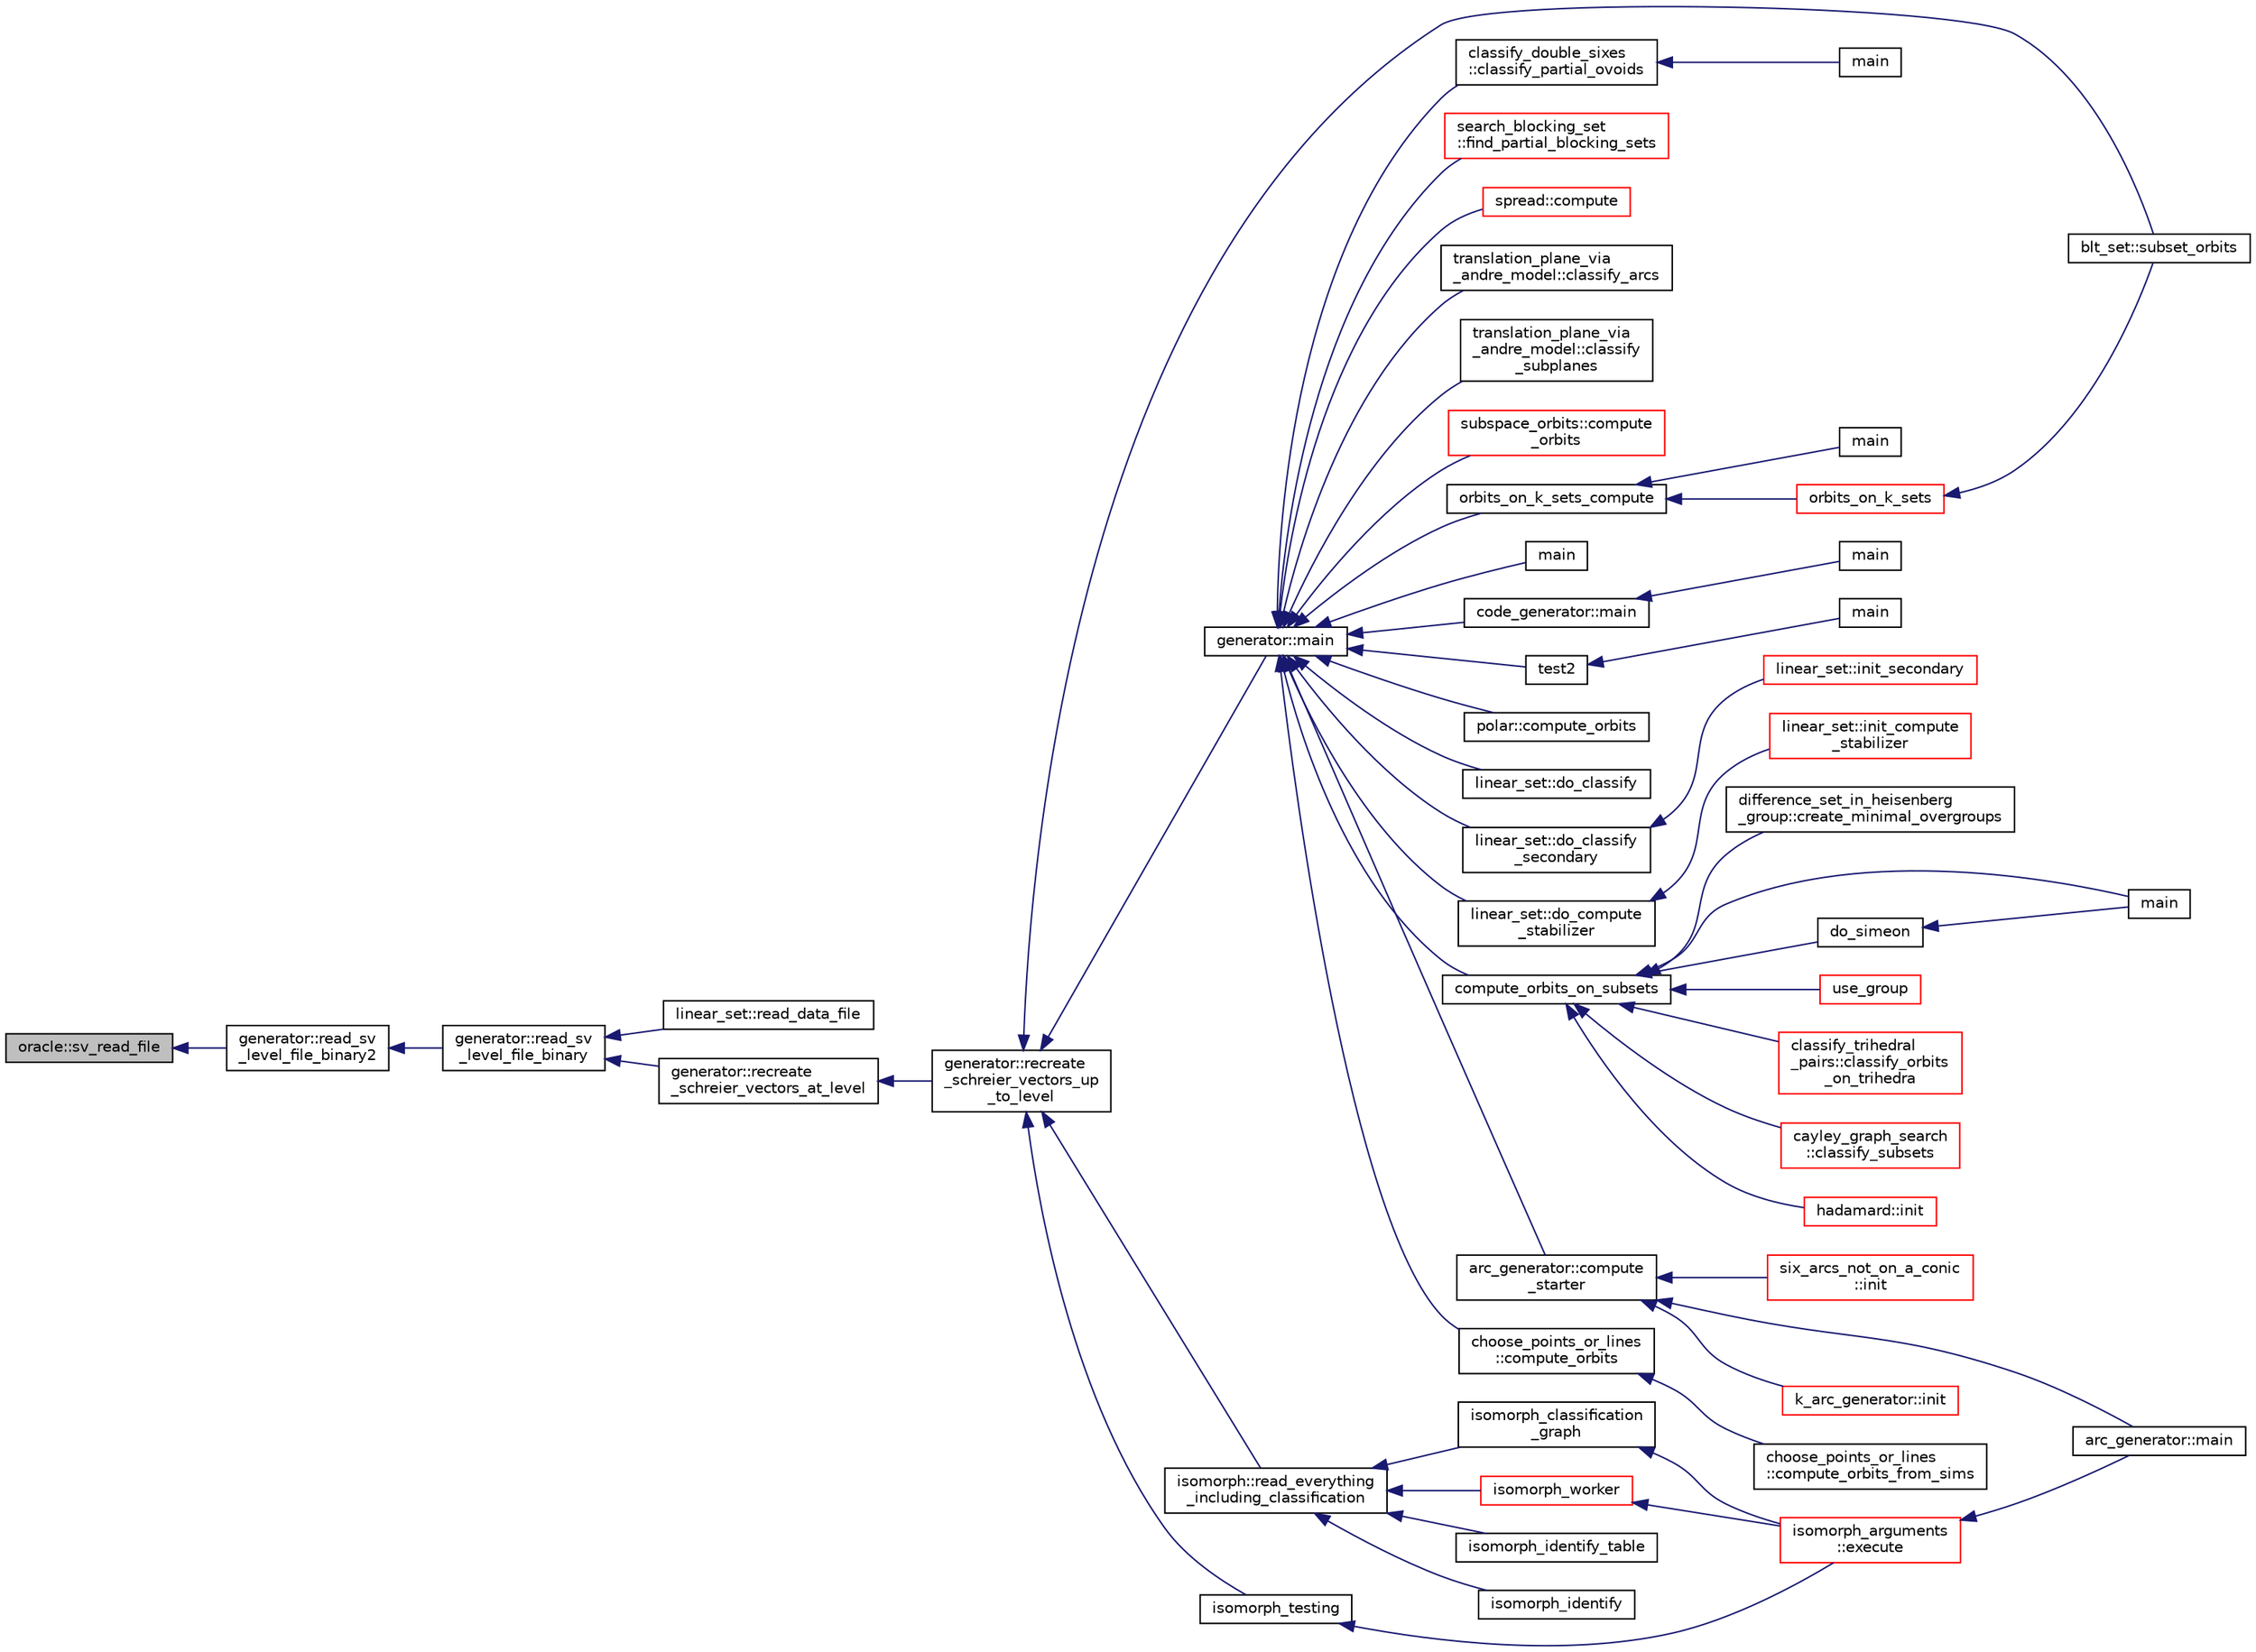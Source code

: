 digraph "oracle::sv_read_file"
{
  edge [fontname="Helvetica",fontsize="10",labelfontname="Helvetica",labelfontsize="10"];
  node [fontname="Helvetica",fontsize="10",shape=record];
  rankdir="LR";
  Node9697 [label="oracle::sv_read_file",height=0.2,width=0.4,color="black", fillcolor="grey75", style="filled", fontcolor="black"];
  Node9697 -> Node9698 [dir="back",color="midnightblue",fontsize="10",style="solid",fontname="Helvetica"];
  Node9698 [label="generator::read_sv\l_level_file_binary2",height=0.2,width=0.4,color="black", fillcolor="white", style="filled",URL="$d7/d73/classgenerator.html#acbe231c7d624d77eb2bf870bd3829c23"];
  Node9698 -> Node9699 [dir="back",color="midnightblue",fontsize="10",style="solid",fontname="Helvetica"];
  Node9699 [label="generator::read_sv\l_level_file_binary",height=0.2,width=0.4,color="black", fillcolor="white", style="filled",URL="$d7/d73/classgenerator.html#a8c1bb7a84af4d06942b7f94409d15f06"];
  Node9699 -> Node9700 [dir="back",color="midnightblue",fontsize="10",style="solid",fontname="Helvetica"];
  Node9700 [label="linear_set::read_data_file",height=0.2,width=0.4,color="black", fillcolor="white", style="filled",URL="$dd/d86/classlinear__set.html#a9a5cd28cc81be7ee41002b2e3114c2cb"];
  Node9699 -> Node9701 [dir="back",color="midnightblue",fontsize="10",style="solid",fontname="Helvetica"];
  Node9701 [label="generator::recreate\l_schreier_vectors_at_level",height=0.2,width=0.4,color="black", fillcolor="white", style="filled",URL="$d7/d73/classgenerator.html#a7d190e196e7c9721c4135f40f01d922f"];
  Node9701 -> Node9702 [dir="back",color="midnightblue",fontsize="10",style="solid",fontname="Helvetica"];
  Node9702 [label="generator::recreate\l_schreier_vectors_up\l_to_level",height=0.2,width=0.4,color="black", fillcolor="white", style="filled",URL="$d7/d73/classgenerator.html#a2ca7599e91bb012d41153aec95f081f7"];
  Node9702 -> Node9703 [dir="back",color="midnightblue",fontsize="10",style="solid",fontname="Helvetica"];
  Node9703 [label="blt_set::subset_orbits",height=0.2,width=0.4,color="black", fillcolor="white", style="filled",URL="$d1/d3d/classblt__set.html#af8f79fc4346244acfa0e2c2d23c36993"];
  Node9702 -> Node9704 [dir="back",color="midnightblue",fontsize="10",style="solid",fontname="Helvetica"];
  Node9704 [label="generator::main",height=0.2,width=0.4,color="black", fillcolor="white", style="filled",URL="$d7/d73/classgenerator.html#a01abff8e9f231bf0d82e2e8e0061f242"];
  Node9704 -> Node9705 [dir="back",color="midnightblue",fontsize="10",style="solid",fontname="Helvetica"];
  Node9705 [label="main",height=0.2,width=0.4,color="black", fillcolor="white", style="filled",URL="$d2/d11/codes_8h.html#a217dbf8b442f20279ea00b898af96f52"];
  Node9704 -> Node9706 [dir="back",color="midnightblue",fontsize="10",style="solid",fontname="Helvetica"];
  Node9706 [label="code_generator::main",height=0.2,width=0.4,color="black", fillcolor="white", style="filled",URL="$db/d37/classcode__generator.html#ab3cf3a306e4032c2b471ac95321c599f"];
  Node9706 -> Node9707 [dir="back",color="midnightblue",fontsize="10",style="solid",fontname="Helvetica"];
  Node9707 [label="main",height=0.2,width=0.4,color="black", fillcolor="white", style="filled",URL="$d4/d4f/codes_8_c.html#a217dbf8b442f20279ea00b898af96f52"];
  Node9704 -> Node9708 [dir="back",color="midnightblue",fontsize="10",style="solid",fontname="Helvetica"];
  Node9708 [label="test2",height=0.2,width=0.4,color="black", fillcolor="white", style="filled",URL="$d9/db0/factor__space_8_c.html#a39d73a812e5fd8f1bc111e948368cb10"];
  Node9708 -> Node9709 [dir="back",color="midnightblue",fontsize="10",style="solid",fontname="Helvetica"];
  Node9709 [label="main",height=0.2,width=0.4,color="black", fillcolor="white", style="filled",URL="$d9/db0/factor__space_8_c.html#a3c04138a5bfe5d72780bb7e82a18e627"];
  Node9704 -> Node9710 [dir="back",color="midnightblue",fontsize="10",style="solid",fontname="Helvetica"];
  Node9710 [label="polar::compute_orbits",height=0.2,width=0.4,color="black", fillcolor="white", style="filled",URL="$da/d1c/classpolar.html#ac4c3c4f95d14c74ff4a3ec3f3479a1da"];
  Node9704 -> Node9711 [dir="back",color="midnightblue",fontsize="10",style="solid",fontname="Helvetica"];
  Node9711 [label="linear_set::do_classify",height=0.2,width=0.4,color="black", fillcolor="white", style="filled",URL="$dd/d86/classlinear__set.html#a3eb2dbce7fa8b71901dfc12f288ddd0c"];
  Node9704 -> Node9712 [dir="back",color="midnightblue",fontsize="10",style="solid",fontname="Helvetica"];
  Node9712 [label="linear_set::do_classify\l_secondary",height=0.2,width=0.4,color="black", fillcolor="white", style="filled",URL="$dd/d86/classlinear__set.html#a47eb7f9995f3343abd3bdfbf9a9a9162"];
  Node9712 -> Node9713 [dir="back",color="midnightblue",fontsize="10",style="solid",fontname="Helvetica"];
  Node9713 [label="linear_set::init_secondary",height=0.2,width=0.4,color="red", fillcolor="white", style="filled",URL="$dd/d86/classlinear__set.html#a7bf8cd7805559b5762921687a7c1ed97"];
  Node9704 -> Node9715 [dir="back",color="midnightblue",fontsize="10",style="solid",fontname="Helvetica"];
  Node9715 [label="linear_set::do_compute\l_stabilizer",height=0.2,width=0.4,color="black", fillcolor="white", style="filled",URL="$dd/d86/classlinear__set.html#ae8f58ded28fb5370f4459cca42b7463b"];
  Node9715 -> Node9716 [dir="back",color="midnightblue",fontsize="10",style="solid",fontname="Helvetica"];
  Node9716 [label="linear_set::init_compute\l_stabilizer",height=0.2,width=0.4,color="red", fillcolor="white", style="filled",URL="$dd/d86/classlinear__set.html#a0cc3eaec1896fdc977b62e94623b055b"];
  Node9704 -> Node9718 [dir="back",color="midnightblue",fontsize="10",style="solid",fontname="Helvetica"];
  Node9718 [label="compute_orbits_on_subsets",height=0.2,width=0.4,color="black", fillcolor="white", style="filled",URL="$d3/d35/snakes__and__ladders__global_8_c.html#af33697aede0480110b1227f727252637"];
  Node9718 -> Node9719 [dir="back",color="midnightblue",fontsize="10",style="solid",fontname="Helvetica"];
  Node9719 [label="cayley_graph_search\l::classify_subsets",height=0.2,width=0.4,color="red", fillcolor="white", style="filled",URL="$de/dae/classcayley__graph__search.html#a4cf8a90752e018a281481ac80ad52c4b"];
  Node9718 -> Node9722 [dir="back",color="midnightblue",fontsize="10",style="solid",fontname="Helvetica"];
  Node9722 [label="hadamard::init",height=0.2,width=0.4,color="red", fillcolor="white", style="filled",URL="$d7/dbb/classhadamard.html#a16af359850b8bdd0d2a73e260d496c33"];
  Node9718 -> Node9724 [dir="back",color="midnightblue",fontsize="10",style="solid",fontname="Helvetica"];
  Node9724 [label="difference_set_in_heisenberg\l_group::create_minimal_overgroups",height=0.2,width=0.4,color="black", fillcolor="white", style="filled",URL="$de/d8a/classdifference__set__in__heisenberg__group.html#a9bde5ad5da3ebaebf98fbfd3e8110b79"];
  Node9718 -> Node9725 [dir="back",color="midnightblue",fontsize="10",style="solid",fontname="Helvetica"];
  Node9725 [label="main",height=0.2,width=0.4,color="black", fillcolor="white", style="filled",URL="$d5/d13/simeon_8_c.html#ae66f6b31b5ad750f1fe042a706a4e3d4"];
  Node9718 -> Node9726 [dir="back",color="midnightblue",fontsize="10",style="solid",fontname="Helvetica"];
  Node9726 [label="do_simeon",height=0.2,width=0.4,color="black", fillcolor="white", style="filled",URL="$d5/d13/simeon_8_c.html#a36cf3f9cb484fa44da7a7dfcbe9385d0"];
  Node9726 -> Node9725 [dir="back",color="midnightblue",fontsize="10",style="solid",fontname="Helvetica"];
  Node9718 -> Node9727 [dir="back",color="midnightblue",fontsize="10",style="solid",fontname="Helvetica"];
  Node9727 [label="use_group",height=0.2,width=0.4,color="red", fillcolor="white", style="filled",URL="$d9/d9f/all__cliques_8_c.html#aba62531e97173264c39afe2c7857af31"];
  Node9718 -> Node9729 [dir="back",color="midnightblue",fontsize="10",style="solid",fontname="Helvetica"];
  Node9729 [label="classify_trihedral\l_pairs::classify_orbits\l_on_trihedra",height=0.2,width=0.4,color="red", fillcolor="white", style="filled",URL="$d1/d21/classclassify__trihedral__pairs.html#a99625621bfba4bb65b3d60304b306539"];
  Node9704 -> Node9736 [dir="back",color="midnightblue",fontsize="10",style="solid",fontname="Helvetica"];
  Node9736 [label="orbits_on_k_sets_compute",height=0.2,width=0.4,color="black", fillcolor="white", style="filled",URL="$d3/d35/snakes__and__ladders__global_8_c.html#a96743526b15703539d544499276aaa71"];
  Node9736 -> Node9737 [dir="back",color="midnightblue",fontsize="10",style="solid",fontname="Helvetica"];
  Node9737 [label="main",height=0.2,width=0.4,color="black", fillcolor="white", style="filled",URL="$d9/d5f/example__fano__plane_8_c.html#ae66f6b31b5ad750f1fe042a706a4e3d4"];
  Node9736 -> Node9738 [dir="back",color="midnightblue",fontsize="10",style="solid",fontname="Helvetica"];
  Node9738 [label="orbits_on_k_sets",height=0.2,width=0.4,color="red", fillcolor="white", style="filled",URL="$d3/d35/snakes__and__ladders__global_8_c.html#afe3d79116aa8b4d1a93d444a3a979b6e"];
  Node9738 -> Node9703 [dir="back",color="midnightblue",fontsize="10",style="solid",fontname="Helvetica"];
  Node9704 -> Node9746 [dir="back",color="midnightblue",fontsize="10",style="solid",fontname="Helvetica"];
  Node9746 [label="arc_generator::compute\l_starter",height=0.2,width=0.4,color="black", fillcolor="white", style="filled",URL="$d4/d21/classarc__generator.html#aad1dcec3a1c302e743d574bd1ac857d9"];
  Node9746 -> Node9745 [dir="back",color="midnightblue",fontsize="10",style="solid",fontname="Helvetica"];
  Node9745 [label="arc_generator::main",height=0.2,width=0.4,color="black", fillcolor="white", style="filled",URL="$d4/d21/classarc__generator.html#ad80140b51b165dad1fe6ab232be7829a"];
  Node9746 -> Node9747 [dir="back",color="midnightblue",fontsize="10",style="solid",fontname="Helvetica"];
  Node9747 [label="k_arc_generator::init",height=0.2,width=0.4,color="red", fillcolor="white", style="filled",URL="$d6/dd8/classk__arc__generator.html#a6036d9f52ede9f8ca681505626b5361d"];
  Node9746 -> Node9749 [dir="back",color="midnightblue",fontsize="10",style="solid",fontname="Helvetica"];
  Node9749 [label="six_arcs_not_on_a_conic\l::init",height=0.2,width=0.4,color="red", fillcolor="white", style="filled",URL="$d8/de6/classsix__arcs__not__on__a__conic.html#a7a4d5cf8a098488729934cfa8a70944a"];
  Node9704 -> Node9751 [dir="back",color="midnightblue",fontsize="10",style="solid",fontname="Helvetica"];
  Node9751 [label="choose_points_or_lines\l::compute_orbits",height=0.2,width=0.4,color="black", fillcolor="white", style="filled",URL="$d6/d75/classchoose__points__or__lines.html#adc353e2d41dc8a39563322c8cdd85f61"];
  Node9751 -> Node9752 [dir="back",color="midnightblue",fontsize="10",style="solid",fontname="Helvetica"];
  Node9752 [label="choose_points_or_lines\l::compute_orbits_from_sims",height=0.2,width=0.4,color="black", fillcolor="white", style="filled",URL="$d6/d75/classchoose__points__or__lines.html#a4fcac2dadf459d7c75187a00a4bd64aa"];
  Node9704 -> Node9753 [dir="back",color="midnightblue",fontsize="10",style="solid",fontname="Helvetica"];
  Node9753 [label="classify_double_sixes\l::classify_partial_ovoids",height=0.2,width=0.4,color="black", fillcolor="white", style="filled",URL="$dd/d23/classclassify__double__sixes.html#a2253fca143a0e8a3e39655eb05668ae9"];
  Node9753 -> Node9754 [dir="back",color="midnightblue",fontsize="10",style="solid",fontname="Helvetica"];
  Node9754 [label="main",height=0.2,width=0.4,color="black", fillcolor="white", style="filled",URL="$df/df8/surface__classify_8_c.html#a217dbf8b442f20279ea00b898af96f52"];
  Node9704 -> Node9755 [dir="back",color="midnightblue",fontsize="10",style="solid",fontname="Helvetica"];
  Node9755 [label="search_blocking_set\l::find_partial_blocking_sets",height=0.2,width=0.4,color="red", fillcolor="white", style="filled",URL="$dc/d36/classsearch__blocking__set.html#ad3fdb3d356db75a02c406bc9d4e9e9b6"];
  Node9704 -> Node9757 [dir="back",color="midnightblue",fontsize="10",style="solid",fontname="Helvetica"];
  Node9757 [label="spread::compute",height=0.2,width=0.4,color="red", fillcolor="white", style="filled",URL="$da/dc1/classspread.html#a9674466d3e03b8dad79882299c638a21"];
  Node9704 -> Node9759 [dir="back",color="midnightblue",fontsize="10",style="solid",fontname="Helvetica"];
  Node9759 [label="translation_plane_via\l_andre_model::classify_arcs",height=0.2,width=0.4,color="black", fillcolor="white", style="filled",URL="$d1/dcc/classtranslation__plane__via__andre__model.html#ac8f002e812a8b152d41e806688601c5e"];
  Node9704 -> Node9760 [dir="back",color="midnightblue",fontsize="10",style="solid",fontname="Helvetica"];
  Node9760 [label="translation_plane_via\l_andre_model::classify\l_subplanes",height=0.2,width=0.4,color="black", fillcolor="white", style="filled",URL="$d1/dcc/classtranslation__plane__via__andre__model.html#a794fefa95f0a7f7b887133375988ee55"];
  Node9704 -> Node9761 [dir="back",color="midnightblue",fontsize="10",style="solid",fontname="Helvetica"];
  Node9761 [label="subspace_orbits::compute\l_orbits",height=0.2,width=0.4,color="red", fillcolor="white", style="filled",URL="$d2/d9f/classsubspace__orbits.html#a2778f8d49cde1675de1ef6acfe180b63"];
  Node9702 -> Node9763 [dir="back",color="midnightblue",fontsize="10",style="solid",fontname="Helvetica"];
  Node9763 [label="isomorph::read_everything\l_including_classification",height=0.2,width=0.4,color="black", fillcolor="white", style="filled",URL="$d3/d5f/classisomorph.html#aa6a56e4522d3133a6ea65c9ac6de3924"];
  Node9763 -> Node9764 [dir="back",color="midnightblue",fontsize="10",style="solid",fontname="Helvetica"];
  Node9764 [label="isomorph_classification\l_graph",height=0.2,width=0.4,color="black", fillcolor="white", style="filled",URL="$d4/d7e/isomorph__global_8_c.html#a027e803e6cab7af4c400a71663bf4715"];
  Node9764 -> Node9743 [dir="back",color="midnightblue",fontsize="10",style="solid",fontname="Helvetica"];
  Node9743 [label="isomorph_arguments\l::execute",height=0.2,width=0.4,color="red", fillcolor="white", style="filled",URL="$d5/de4/classisomorph__arguments.html#aa85e472d14906abdd5672dc66027583e"];
  Node9743 -> Node9745 [dir="back",color="midnightblue",fontsize="10",style="solid",fontname="Helvetica"];
  Node9763 -> Node9765 [dir="back",color="midnightblue",fontsize="10",style="solid",fontname="Helvetica"];
  Node9765 [label="isomorph_identify",height=0.2,width=0.4,color="black", fillcolor="white", style="filled",URL="$d4/d7e/isomorph__global_8_c.html#aa0fe57c73d5668eee10a6022ada7f6a3"];
  Node9763 -> Node9766 [dir="back",color="midnightblue",fontsize="10",style="solid",fontname="Helvetica"];
  Node9766 [label="isomorph_identify_table",height=0.2,width=0.4,color="black", fillcolor="white", style="filled",URL="$d4/d7e/isomorph__global_8_c.html#a9fd19ea945561cf2a6bb5c72dd4b1cb2"];
  Node9763 -> Node9767 [dir="back",color="midnightblue",fontsize="10",style="solid",fontname="Helvetica"];
  Node9767 [label="isomorph_worker",height=0.2,width=0.4,color="red", fillcolor="white", style="filled",URL="$d4/d7e/isomorph__global_8_c.html#ace3bb6ec719b02a35534309d4d3fe99a"];
  Node9767 -> Node9743 [dir="back",color="midnightblue",fontsize="10",style="solid",fontname="Helvetica"];
  Node9702 -> Node9768 [dir="back",color="midnightblue",fontsize="10",style="solid",fontname="Helvetica"];
  Node9768 [label="isomorph_testing",height=0.2,width=0.4,color="black", fillcolor="white", style="filled",URL="$d4/d7e/isomorph__global_8_c.html#a5a73cbe9f89c4727f086482ee2d238f9"];
  Node9768 -> Node9743 [dir="back",color="midnightblue",fontsize="10",style="solid",fontname="Helvetica"];
}

